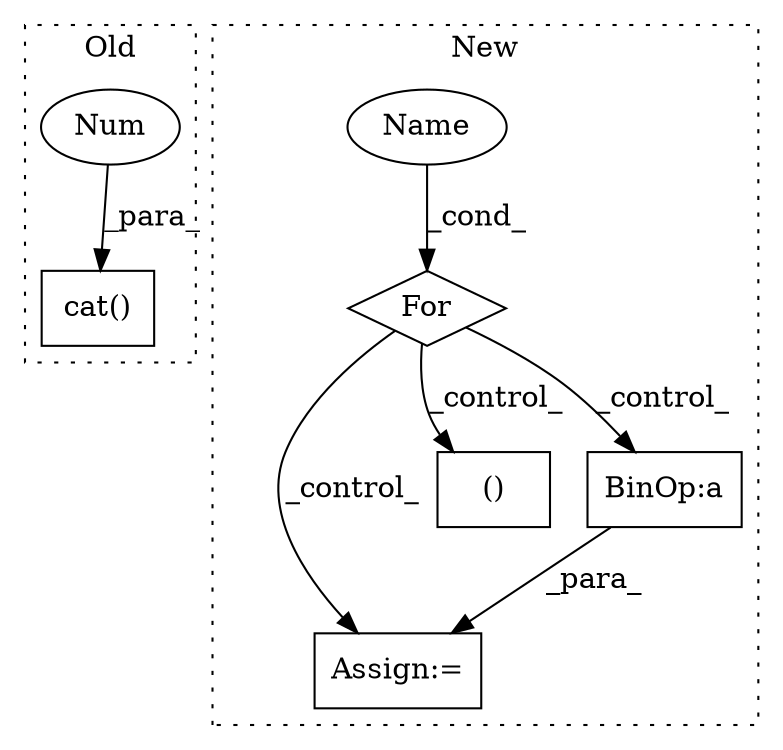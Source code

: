 digraph G {
subgraph cluster0 {
1 [label="cat()" a="75" s="3450,3468" l="10,1" shape="box"];
5 [label="Num" a="76" s="3467" l="1" shape="ellipse"];
label = "Old";
style="dotted";
}
subgraph cluster1 {
2 [label="For" a="107" s="10311,10341" l="4,14" shape="diamond"];
3 [label="Assign:=" a="68" s="10418" l="3" shape="box"];
4 [label="Name" a="87" s="10315" l="5" shape="ellipse"];
6 [label="()" a="54" s="10364" l="15" shape="box"];
7 [label="BinOp:a" a="82" s="10429" l="3" shape="box"];
label = "New";
style="dotted";
}
2 -> 7 [label="_control_"];
2 -> 6 [label="_control_"];
2 -> 3 [label="_control_"];
4 -> 2 [label="_cond_"];
5 -> 1 [label="_para_"];
7 -> 3 [label="_para_"];
}